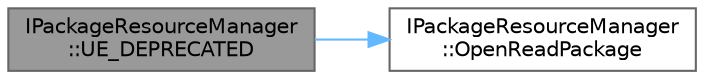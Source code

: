 digraph "IPackageResourceManager::UE_DEPRECATED"
{
 // INTERACTIVE_SVG=YES
 // LATEX_PDF_SIZE
  bgcolor="transparent";
  edge [fontname=Helvetica,fontsize=10,labelfontname=Helvetica,labelfontsize=10];
  node [fontname=Helvetica,fontsize=10,shape=box,height=0.2,width=0.4];
  rankdir="LR";
  Node1 [id="Node000001",label="IPackageResourceManager\l::UE_DEPRECATED",height=0.2,width=0.4,color="gray40", fillcolor="grey60", style="filled", fontcolor="black",tooltip=" "];
  Node1 -> Node2 [id="edge1_Node000001_Node000002",color="steelblue1",style="solid",tooltip=" "];
  Node2 [id="Node000002",label="IPackageResourceManager\l::OpenReadPackage",height=0.2,width=0.4,color="grey40", fillcolor="white", style="filled",URL="$d9/d3d/classIPackageResourceManager.html#a1f58a51fcdf683c528bb077f14700e26",tooltip="Open an FArchive to read the bytes of the package."];
}
